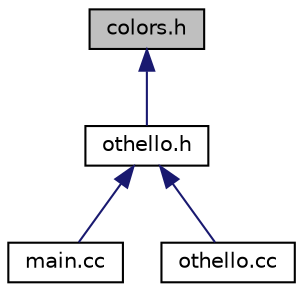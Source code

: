 digraph "colors.h"
{
  edge [fontname="Helvetica",fontsize="10",labelfontname="Helvetica",labelfontsize="10"];
  node [fontname="Helvetica",fontsize="10",shape=record];
  Node1 [label="colors.h",height=0.2,width=0.4,color="black", fillcolor="grey75", style="filled", fontcolor="black"];
  Node1 -> Node2 [dir="back",color="midnightblue",fontsize="10",style="solid"];
  Node2 [label="othello.h",height=0.2,width=0.4,color="black", fillcolor="white", style="filled",URL="$othello_8h.html"];
  Node2 -> Node3 [dir="back",color="midnightblue",fontsize="10",style="solid"];
  Node3 [label="main.cc",height=0.2,width=0.4,color="black", fillcolor="white", style="filled",URL="$main_8cc.html"];
  Node2 -> Node4 [dir="back",color="midnightblue",fontsize="10",style="solid"];
  Node4 [label="othello.cc",height=0.2,width=0.4,color="black", fillcolor="white", style="filled",URL="$othello_8cc.html"];
}
